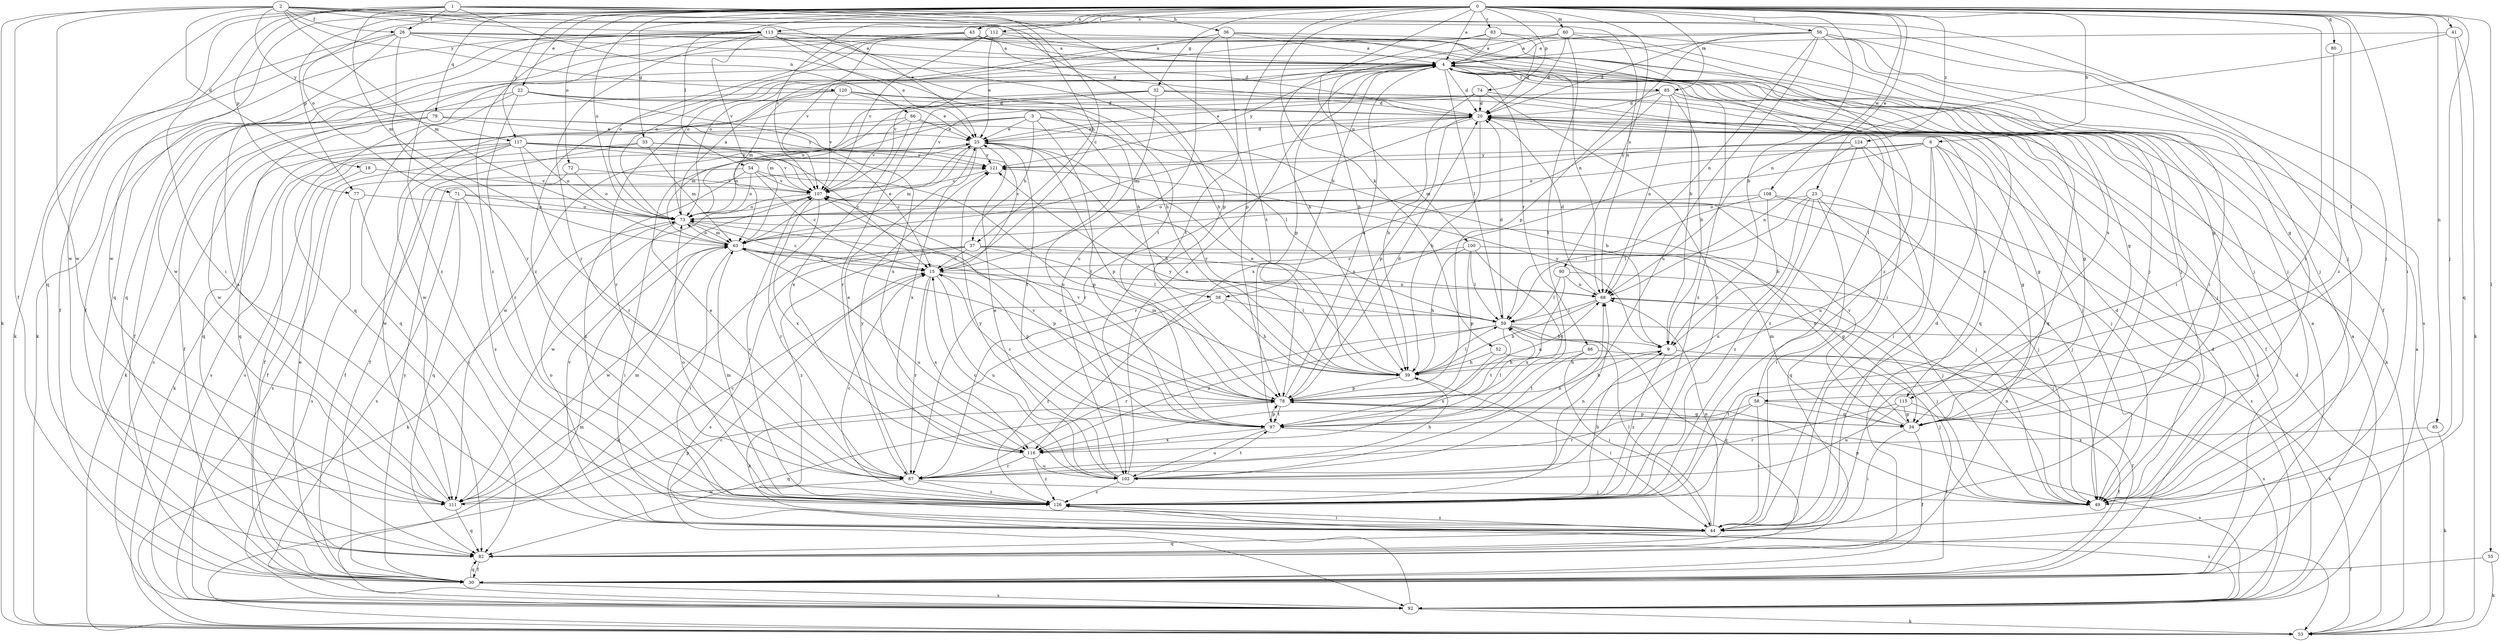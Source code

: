 strict digraph  {
0;
1;
2;
3;
4;
6;
9;
15;
18;
20;
22;
23;
25;
26;
30;
32;
33;
34;
36;
37;
38;
39;
41;
43;
44;
49;
52;
53;
54;
55;
56;
58;
59;
60;
63;
65;
66;
68;
71;
72;
73;
74;
77;
78;
79;
80;
82;
83;
85;
86;
87;
90;
92;
97;
100;
102;
107;
108;
111;
112;
113;
115;
116;
117;
120;
121;
124;
126;
0 -> 4  [label=a];
0 -> 6  [label=b];
0 -> 9  [label=b];
0 -> 22  [label=e];
0 -> 23  [label=e];
0 -> 32  [label=g];
0 -> 33  [label=g];
0 -> 41  [label=i];
0 -> 43  [label=i];
0 -> 44  [label=i];
0 -> 49  [label=j];
0 -> 52  [label=k];
0 -> 54  [label=l];
0 -> 55  [label=l];
0 -> 56  [label=l];
0 -> 58  [label=l];
0 -> 60  [label=m];
0 -> 65  [label=n];
0 -> 71  [label=o];
0 -> 72  [label=o];
0 -> 73  [label=o];
0 -> 74  [label=p];
0 -> 77  [label=p];
0 -> 79  [label=q];
0 -> 80  [label=q];
0 -> 83  [label=r];
0 -> 85  [label=r];
0 -> 90  [label=s];
0 -> 97  [label=t];
0 -> 100  [label=u];
0 -> 107  [label=v];
0 -> 108  [label=w];
0 -> 111  [label=w];
0 -> 112  [label=x];
0 -> 113  [label=x];
0 -> 117  [label=y];
0 -> 124  [label=z];
0 -> 126  [label=z];
1 -> 15  [label=c];
1 -> 26  [label=f];
1 -> 36  [label=h];
1 -> 37  [label=h];
1 -> 44  [label=i];
1 -> 49  [label=j];
1 -> 63  [label=m];
1 -> 66  [label=n];
1 -> 77  [label=p];
1 -> 78  [label=p];
1 -> 82  [label=q];
1 -> 111  [label=w];
2 -> 18  [label=d];
2 -> 25  [label=e];
2 -> 26  [label=f];
2 -> 30  [label=f];
2 -> 49  [label=j];
2 -> 53  [label=k];
2 -> 63  [label=m];
2 -> 68  [label=n];
2 -> 78  [label=p];
2 -> 111  [label=w];
2 -> 113  [label=x];
2 -> 117  [label=y];
2 -> 120  [label=y];
3 -> 25  [label=e];
3 -> 34  [label=g];
3 -> 37  [label=h];
3 -> 38  [label=h];
3 -> 63  [label=m];
3 -> 92  [label=s];
3 -> 97  [label=t];
3 -> 111  [label=w];
4 -> 20  [label=d];
4 -> 34  [label=g];
4 -> 38  [label=h];
4 -> 44  [label=i];
4 -> 58  [label=l];
4 -> 59  [label=l];
4 -> 63  [label=m];
4 -> 78  [label=p];
4 -> 82  [label=q];
4 -> 85  [label=r];
4 -> 86  [label=r];
4 -> 107  [label=v];
4 -> 115  [label=x];
4 -> 121  [label=y];
6 -> 34  [label=g];
6 -> 44  [label=i];
6 -> 73  [label=o];
6 -> 87  [label=r];
6 -> 92  [label=s];
6 -> 102  [label=u];
6 -> 115  [label=x];
6 -> 121  [label=y];
9 -> 39  [label=h];
9 -> 92  [label=s];
9 -> 121  [label=y];
9 -> 126  [label=z];
15 -> 68  [label=n];
15 -> 78  [label=p];
15 -> 87  [label=r];
15 -> 102  [label=u];
15 -> 116  [label=x];
18 -> 30  [label=f];
18 -> 107  [label=v];
20 -> 25  [label=e];
20 -> 30  [label=f];
20 -> 39  [label=h];
20 -> 49  [label=j];
20 -> 63  [label=m];
20 -> 78  [label=p];
20 -> 87  [label=r];
22 -> 20  [label=d];
22 -> 82  [label=q];
22 -> 102  [label=u];
22 -> 111  [label=w];
22 -> 116  [label=x];
22 -> 126  [label=z];
23 -> 44  [label=i];
23 -> 49  [label=j];
23 -> 59  [label=l];
23 -> 73  [label=o];
23 -> 82  [label=q];
23 -> 102  [label=u];
23 -> 126  [label=z];
25 -> 20  [label=d];
25 -> 39  [label=h];
25 -> 63  [label=m];
25 -> 73  [label=o];
25 -> 78  [label=p];
25 -> 97  [label=t];
25 -> 116  [label=x];
25 -> 121  [label=y];
26 -> 4  [label=a];
26 -> 20  [label=d];
26 -> 30  [label=f];
26 -> 39  [label=h];
26 -> 49  [label=j];
26 -> 53  [label=k];
26 -> 82  [label=q];
26 -> 87  [label=r];
30 -> 4  [label=a];
30 -> 20  [label=d];
30 -> 25  [label=e];
30 -> 82  [label=q];
30 -> 92  [label=s];
30 -> 121  [label=y];
32 -> 15  [label=c];
32 -> 20  [label=d];
32 -> 49  [label=j];
32 -> 53  [label=k];
32 -> 63  [label=m];
32 -> 87  [label=r];
32 -> 111  [label=w];
33 -> 15  [label=c];
33 -> 30  [label=f];
33 -> 63  [label=m];
33 -> 92  [label=s];
33 -> 121  [label=y];
34 -> 30  [label=f];
34 -> 44  [label=i];
34 -> 63  [label=m];
34 -> 73  [label=o];
34 -> 78  [label=p];
34 -> 107  [label=v];
36 -> 4  [label=a];
36 -> 49  [label=j];
36 -> 68  [label=n];
36 -> 97  [label=t];
36 -> 102  [label=u];
36 -> 107  [label=v];
37 -> 15  [label=c];
37 -> 49  [label=j];
37 -> 53  [label=k];
37 -> 59  [label=l];
37 -> 68  [label=n];
37 -> 92  [label=s];
37 -> 126  [label=z];
38 -> 39  [label=h];
38 -> 53  [label=k];
38 -> 59  [label=l];
38 -> 126  [label=z];
39 -> 25  [label=e];
39 -> 44  [label=i];
39 -> 59  [label=l];
39 -> 63  [label=m];
39 -> 78  [label=p];
39 -> 121  [label=y];
41 -> 4  [label=a];
41 -> 53  [label=k];
41 -> 68  [label=n];
41 -> 82  [label=q];
43 -> 4  [label=a];
43 -> 20  [label=d];
43 -> 49  [label=j];
43 -> 73  [label=o];
43 -> 111  [label=w];
43 -> 126  [label=z];
44 -> 20  [label=d];
44 -> 59  [label=l];
44 -> 68  [label=n];
44 -> 73  [label=o];
44 -> 82  [label=q];
44 -> 107  [label=v];
44 -> 126  [label=z];
49 -> 20  [label=d];
49 -> 68  [label=n];
49 -> 78  [label=p];
52 -> 39  [label=h];
52 -> 49  [label=j];
52 -> 116  [label=x];
53 -> 4  [label=a];
53 -> 20  [label=d];
54 -> 15  [label=c];
54 -> 73  [label=o];
54 -> 78  [label=p];
54 -> 92  [label=s];
54 -> 107  [label=v];
54 -> 126  [label=z];
55 -> 30  [label=f];
55 -> 53  [label=k];
56 -> 4  [label=a];
56 -> 20  [label=d];
56 -> 34  [label=g];
56 -> 44  [label=i];
56 -> 49  [label=j];
56 -> 68  [label=n];
56 -> 73  [label=o];
56 -> 78  [label=p];
56 -> 92  [label=s];
56 -> 102  [label=u];
58 -> 30  [label=f];
58 -> 34  [label=g];
58 -> 44  [label=i];
58 -> 87  [label=r];
58 -> 97  [label=t];
59 -> 9  [label=b];
59 -> 20  [label=d];
59 -> 53  [label=k];
59 -> 82  [label=q];
59 -> 87  [label=r];
59 -> 97  [label=t];
59 -> 107  [label=v];
59 -> 116  [label=x];
60 -> 4  [label=a];
60 -> 20  [label=d];
60 -> 39  [label=h];
60 -> 44  [label=i];
60 -> 97  [label=t];
60 -> 126  [label=z];
63 -> 15  [label=c];
63 -> 25  [label=e];
63 -> 44  [label=i];
63 -> 73  [label=o];
63 -> 78  [label=p];
63 -> 102  [label=u];
63 -> 111  [label=w];
65 -> 53  [label=k];
65 -> 116  [label=x];
66 -> 25  [label=e];
66 -> 59  [label=l];
66 -> 82  [label=q];
66 -> 107  [label=v];
66 -> 116  [label=x];
68 -> 20  [label=d];
68 -> 39  [label=h];
68 -> 49  [label=j];
68 -> 59  [label=l];
71 -> 49  [label=j];
71 -> 73  [label=o];
71 -> 82  [label=q];
71 -> 92  [label=s];
71 -> 126  [label=z];
72 -> 30  [label=f];
72 -> 73  [label=o];
72 -> 107  [label=v];
73 -> 4  [label=a];
73 -> 15  [label=c];
73 -> 44  [label=i];
73 -> 53  [label=k];
73 -> 63  [label=m];
74 -> 20  [label=d];
74 -> 25  [label=e];
74 -> 39  [label=h];
74 -> 82  [label=q];
74 -> 107  [label=v];
74 -> 126  [label=z];
77 -> 44  [label=i];
77 -> 73  [label=o];
77 -> 92  [label=s];
78 -> 4  [label=a];
78 -> 9  [label=b];
78 -> 20  [label=d];
78 -> 34  [label=g];
78 -> 68  [label=n];
78 -> 73  [label=o];
78 -> 82  [label=q];
78 -> 97  [label=t];
78 -> 107  [label=v];
79 -> 15  [label=c];
79 -> 25  [label=e];
79 -> 30  [label=f];
79 -> 53  [label=k];
79 -> 82  [label=q];
79 -> 121  [label=y];
80 -> 126  [label=z];
82 -> 30  [label=f];
83 -> 4  [label=a];
83 -> 20  [label=d];
83 -> 30  [label=f];
83 -> 39  [label=h];
83 -> 73  [label=o];
85 -> 9  [label=b];
85 -> 20  [label=d];
85 -> 68  [label=n];
85 -> 73  [label=o];
85 -> 82  [label=q];
85 -> 116  [label=x];
85 -> 126  [label=z];
86 -> 30  [label=f];
86 -> 39  [label=h];
86 -> 44  [label=i];
86 -> 97  [label=t];
87 -> 25  [label=e];
87 -> 39  [label=h];
87 -> 49  [label=j];
87 -> 111  [label=w];
87 -> 121  [label=y];
87 -> 126  [label=z];
90 -> 49  [label=j];
90 -> 59  [label=l];
90 -> 68  [label=n];
90 -> 116  [label=x];
92 -> 4  [label=a];
92 -> 15  [label=c];
92 -> 53  [label=k];
92 -> 63  [label=m];
92 -> 126  [label=z];
97 -> 15  [label=c];
97 -> 59  [label=l];
97 -> 78  [label=p];
97 -> 92  [label=s];
97 -> 102  [label=u];
97 -> 107  [label=v];
97 -> 116  [label=x];
100 -> 15  [label=c];
100 -> 34  [label=g];
100 -> 39  [label=h];
100 -> 59  [label=l];
100 -> 78  [label=p];
100 -> 97  [label=t];
102 -> 4  [label=a];
102 -> 15  [label=c];
102 -> 25  [label=e];
102 -> 68  [label=n];
102 -> 97  [label=t];
102 -> 121  [label=y];
102 -> 126  [label=z];
107 -> 73  [label=o];
107 -> 87  [label=r];
107 -> 111  [label=w];
107 -> 116  [label=x];
108 -> 9  [label=b];
108 -> 49  [label=j];
108 -> 59  [label=l];
108 -> 73  [label=o];
108 -> 92  [label=s];
111 -> 4  [label=a];
111 -> 15  [label=c];
111 -> 63  [label=m];
111 -> 78  [label=p];
111 -> 82  [label=q];
112 -> 4  [label=a];
112 -> 25  [label=e];
112 -> 34  [label=g];
112 -> 73  [label=o];
112 -> 107  [label=v];
112 -> 126  [label=z];
113 -> 4  [label=a];
113 -> 9  [label=b];
113 -> 25  [label=e];
113 -> 30  [label=f];
113 -> 39  [label=h];
113 -> 49  [label=j];
113 -> 53  [label=k];
113 -> 82  [label=q];
113 -> 87  [label=r];
113 -> 97  [label=t];
113 -> 107  [label=v];
113 -> 126  [label=z];
115 -> 30  [label=f];
115 -> 34  [label=g];
115 -> 87  [label=r];
115 -> 102  [label=u];
116 -> 25  [label=e];
116 -> 87  [label=r];
116 -> 102  [label=u];
116 -> 126  [label=z];
117 -> 9  [label=b];
117 -> 15  [label=c];
117 -> 30  [label=f];
117 -> 53  [label=k];
117 -> 73  [label=o];
117 -> 87  [label=r];
117 -> 92  [label=s];
117 -> 107  [label=v];
117 -> 111  [label=w];
117 -> 121  [label=y];
120 -> 20  [label=d];
120 -> 25  [label=e];
120 -> 30  [label=f];
120 -> 34  [label=g];
120 -> 87  [label=r];
120 -> 107  [label=v];
121 -> 107  [label=v];
124 -> 44  [label=i];
124 -> 49  [label=j];
124 -> 63  [label=m];
124 -> 68  [label=n];
124 -> 121  [label=y];
124 -> 126  [label=z];
126 -> 9  [label=b];
126 -> 15  [label=c];
126 -> 44  [label=i];
126 -> 63  [label=m];
126 -> 68  [label=n];
126 -> 73  [label=o];
126 -> 107  [label=v];
}
